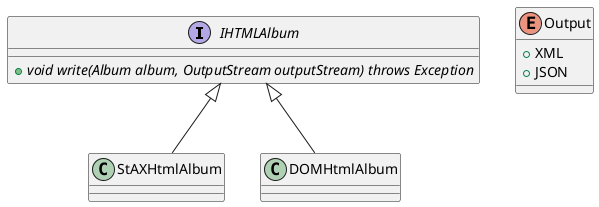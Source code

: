 @startuml

interface "IHTMLAlbum" {
+{abstract} void write(Album album, OutputStream outputStream) throws Exception
}

enum "Output" {
+XML
+JSON
}

IHTMLAlbum <|-- StAXHtmlAlbum
IHTMLAlbum <|-- DOMHtmlAlbum

@enduml
